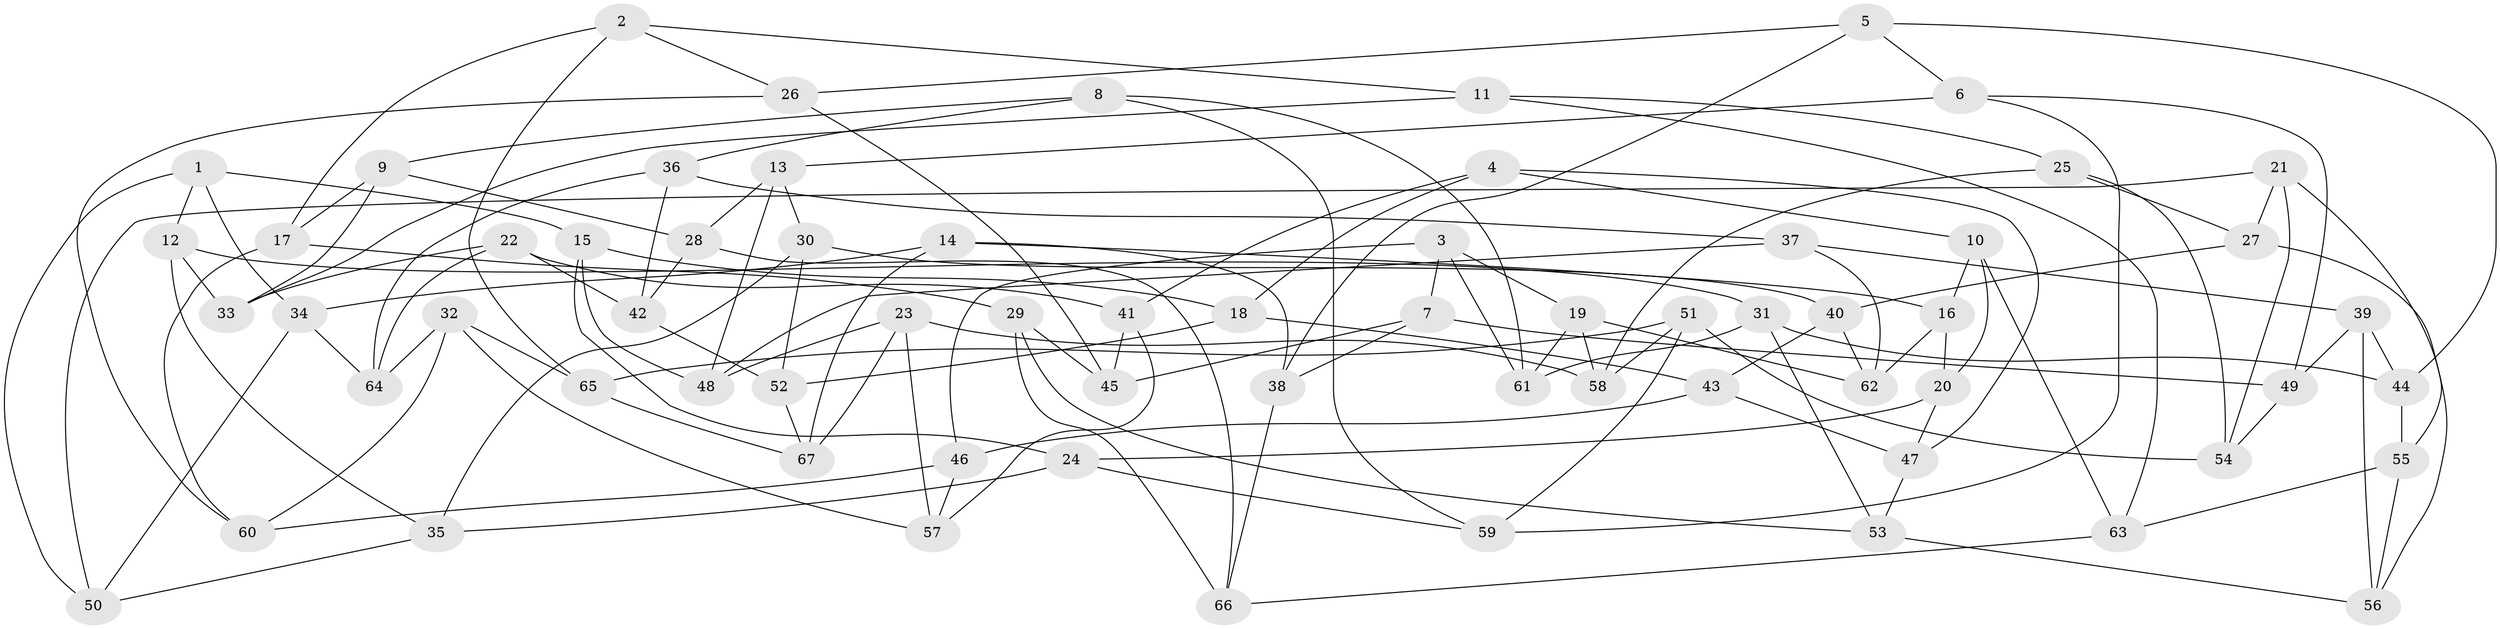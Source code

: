 // Generated by graph-tools (version 1.1) at 2025/11/02/27/25 16:11:45]
// undirected, 67 vertices, 134 edges
graph export_dot {
graph [start="1"]
  node [color=gray90,style=filled];
  1;
  2;
  3;
  4;
  5;
  6;
  7;
  8;
  9;
  10;
  11;
  12;
  13;
  14;
  15;
  16;
  17;
  18;
  19;
  20;
  21;
  22;
  23;
  24;
  25;
  26;
  27;
  28;
  29;
  30;
  31;
  32;
  33;
  34;
  35;
  36;
  37;
  38;
  39;
  40;
  41;
  42;
  43;
  44;
  45;
  46;
  47;
  48;
  49;
  50;
  51;
  52;
  53;
  54;
  55;
  56;
  57;
  58;
  59;
  60;
  61;
  62;
  63;
  64;
  65;
  66;
  67;
  1 -- 15;
  1 -- 50;
  1 -- 34;
  1 -- 12;
  2 -- 26;
  2 -- 11;
  2 -- 65;
  2 -- 17;
  3 -- 7;
  3 -- 61;
  3 -- 19;
  3 -- 46;
  4 -- 18;
  4 -- 41;
  4 -- 10;
  4 -- 47;
  5 -- 6;
  5 -- 38;
  5 -- 44;
  5 -- 26;
  6 -- 13;
  6 -- 59;
  6 -- 49;
  7 -- 45;
  7 -- 49;
  7 -- 38;
  8 -- 59;
  8 -- 36;
  8 -- 9;
  8 -- 61;
  9 -- 33;
  9 -- 17;
  9 -- 28;
  10 -- 16;
  10 -- 20;
  10 -- 63;
  11 -- 33;
  11 -- 63;
  11 -- 25;
  12 -- 31;
  12 -- 35;
  12 -- 33;
  13 -- 48;
  13 -- 30;
  13 -- 28;
  14 -- 16;
  14 -- 67;
  14 -- 34;
  14 -- 38;
  15 -- 18;
  15 -- 24;
  15 -- 48;
  16 -- 20;
  16 -- 62;
  17 -- 60;
  17 -- 29;
  18 -- 52;
  18 -- 43;
  19 -- 62;
  19 -- 61;
  19 -- 58;
  20 -- 24;
  20 -- 47;
  21 -- 50;
  21 -- 27;
  21 -- 54;
  21 -- 55;
  22 -- 33;
  22 -- 64;
  22 -- 41;
  22 -- 42;
  23 -- 58;
  23 -- 57;
  23 -- 48;
  23 -- 67;
  24 -- 35;
  24 -- 59;
  25 -- 27;
  25 -- 54;
  25 -- 58;
  26 -- 45;
  26 -- 60;
  27 -- 40;
  27 -- 56;
  28 -- 66;
  28 -- 42;
  29 -- 45;
  29 -- 66;
  29 -- 53;
  30 -- 35;
  30 -- 52;
  30 -- 40;
  31 -- 61;
  31 -- 53;
  31 -- 44;
  32 -- 57;
  32 -- 60;
  32 -- 64;
  32 -- 65;
  34 -- 64;
  34 -- 50;
  35 -- 50;
  36 -- 64;
  36 -- 42;
  36 -- 37;
  37 -- 62;
  37 -- 48;
  37 -- 39;
  38 -- 66;
  39 -- 49;
  39 -- 44;
  39 -- 56;
  40 -- 62;
  40 -- 43;
  41 -- 57;
  41 -- 45;
  42 -- 52;
  43 -- 47;
  43 -- 46;
  44 -- 55;
  46 -- 60;
  46 -- 57;
  47 -- 53;
  49 -- 54;
  51 -- 54;
  51 -- 59;
  51 -- 65;
  51 -- 58;
  52 -- 67;
  53 -- 56;
  55 -- 56;
  55 -- 63;
  63 -- 66;
  65 -- 67;
}

